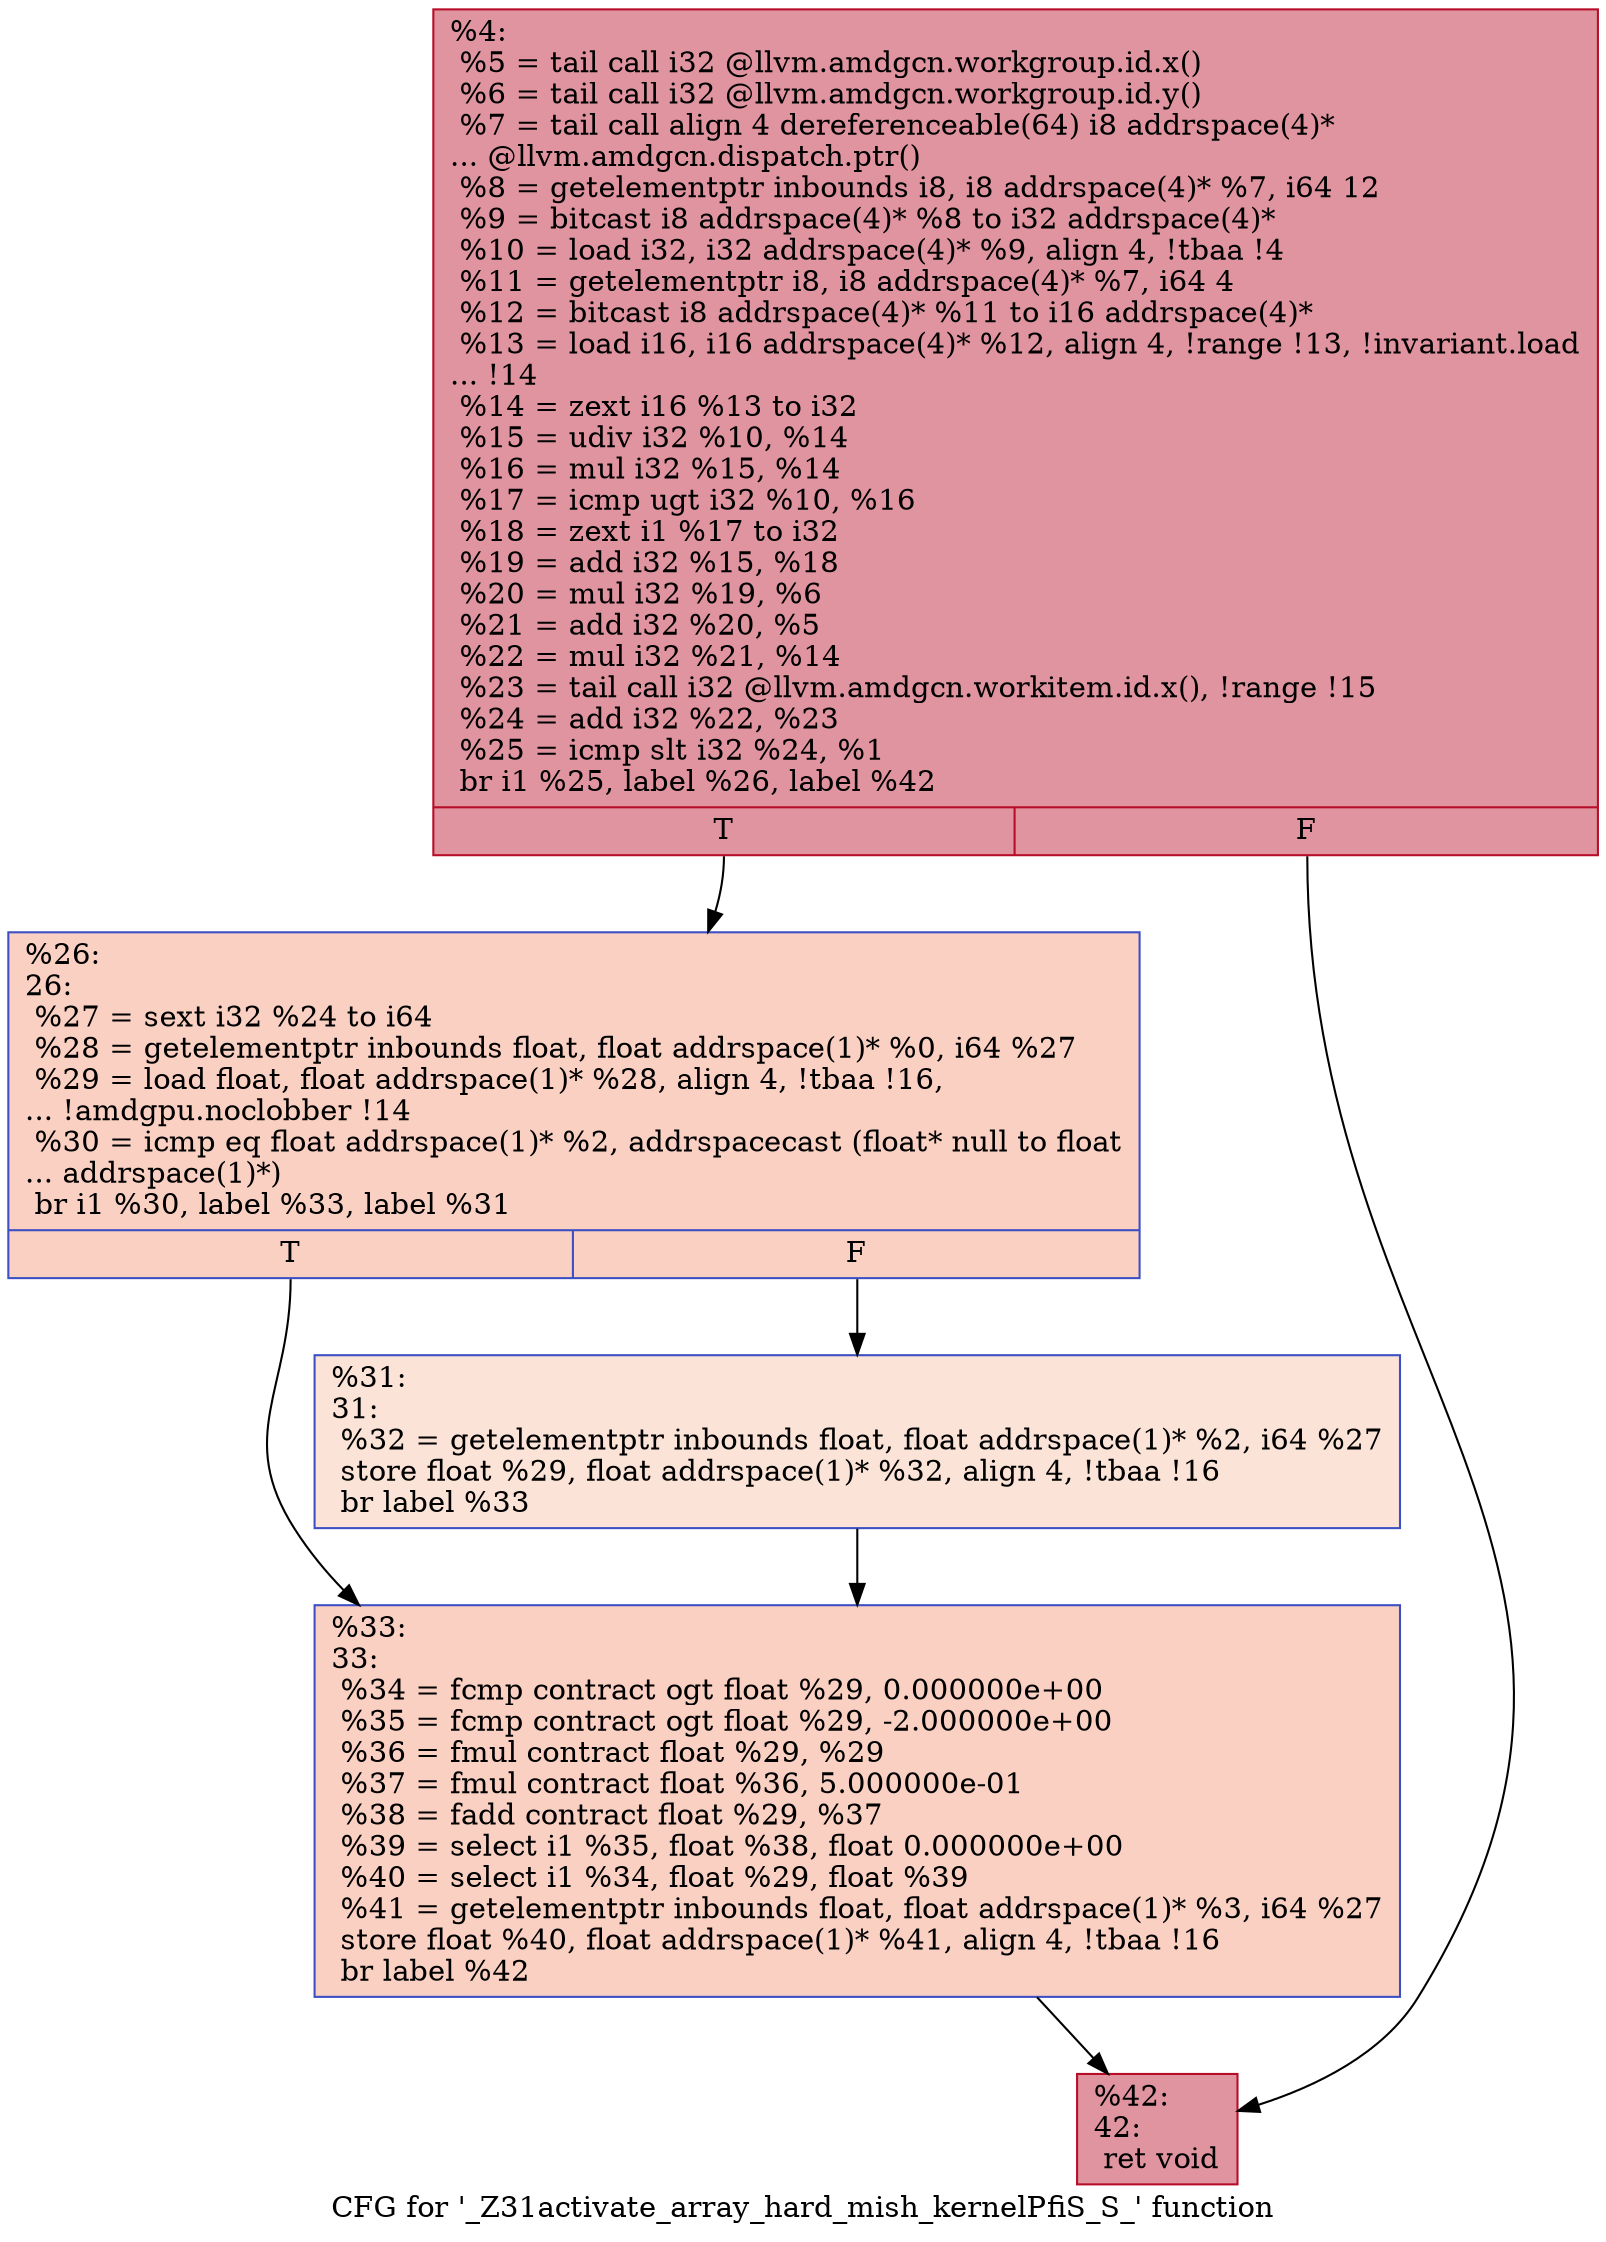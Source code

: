 digraph "CFG for '_Z31activate_array_hard_mish_kernelPfiS_S_' function" {
	label="CFG for '_Z31activate_array_hard_mish_kernelPfiS_S_' function";

	Node0x5763790 [shape=record,color="#b70d28ff", style=filled, fillcolor="#b70d2870",label="{%4:\l  %5 = tail call i32 @llvm.amdgcn.workgroup.id.x()\l  %6 = tail call i32 @llvm.amdgcn.workgroup.id.y()\l  %7 = tail call align 4 dereferenceable(64) i8 addrspace(4)*\l... @llvm.amdgcn.dispatch.ptr()\l  %8 = getelementptr inbounds i8, i8 addrspace(4)* %7, i64 12\l  %9 = bitcast i8 addrspace(4)* %8 to i32 addrspace(4)*\l  %10 = load i32, i32 addrspace(4)* %9, align 4, !tbaa !4\l  %11 = getelementptr i8, i8 addrspace(4)* %7, i64 4\l  %12 = bitcast i8 addrspace(4)* %11 to i16 addrspace(4)*\l  %13 = load i16, i16 addrspace(4)* %12, align 4, !range !13, !invariant.load\l... !14\l  %14 = zext i16 %13 to i32\l  %15 = udiv i32 %10, %14\l  %16 = mul i32 %15, %14\l  %17 = icmp ugt i32 %10, %16\l  %18 = zext i1 %17 to i32\l  %19 = add i32 %15, %18\l  %20 = mul i32 %19, %6\l  %21 = add i32 %20, %5\l  %22 = mul i32 %21, %14\l  %23 = tail call i32 @llvm.amdgcn.workitem.id.x(), !range !15\l  %24 = add i32 %22, %23\l  %25 = icmp slt i32 %24, %1\l  br i1 %25, label %26, label %42\l|{<s0>T|<s1>F}}"];
	Node0x5763790:s0 -> Node0x5766050;
	Node0x5763790:s1 -> Node0x57660e0;
	Node0x5766050 [shape=record,color="#3d50c3ff", style=filled, fillcolor="#f3947570",label="{%26:\l26:                                               \l  %27 = sext i32 %24 to i64\l  %28 = getelementptr inbounds float, float addrspace(1)* %0, i64 %27\l  %29 = load float, float addrspace(1)* %28, align 4, !tbaa !16,\l... !amdgpu.noclobber !14\l  %30 = icmp eq float addrspace(1)* %2, addrspacecast (float* null to float\l... addrspace(1)*)\l  br i1 %30, label %33, label %31\l|{<s0>T|<s1>F}}"];
	Node0x5766050:s0 -> Node0x5767220;
	Node0x5766050:s1 -> Node0x57672b0;
	Node0x57672b0 [shape=record,color="#3d50c3ff", style=filled, fillcolor="#f6bfa670",label="{%31:\l31:                                               \l  %32 = getelementptr inbounds float, float addrspace(1)* %2, i64 %27\l  store float %29, float addrspace(1)* %32, align 4, !tbaa !16\l  br label %33\l}"];
	Node0x57672b0 -> Node0x5767220;
	Node0x5767220 [shape=record,color="#3d50c3ff", style=filled, fillcolor="#f3947570",label="{%33:\l33:                                               \l  %34 = fcmp contract ogt float %29, 0.000000e+00\l  %35 = fcmp contract ogt float %29, -2.000000e+00\l  %36 = fmul contract float %29, %29\l  %37 = fmul contract float %36, 5.000000e-01\l  %38 = fadd contract float %29, %37\l  %39 = select i1 %35, float %38, float 0.000000e+00\l  %40 = select i1 %34, float %29, float %39\l  %41 = getelementptr inbounds float, float addrspace(1)* %3, i64 %27\l  store float %40, float addrspace(1)* %41, align 4, !tbaa !16\l  br label %42\l}"];
	Node0x5767220 -> Node0x57660e0;
	Node0x57660e0 [shape=record,color="#b70d28ff", style=filled, fillcolor="#b70d2870",label="{%42:\l42:                                               \l  ret void\l}"];
}
